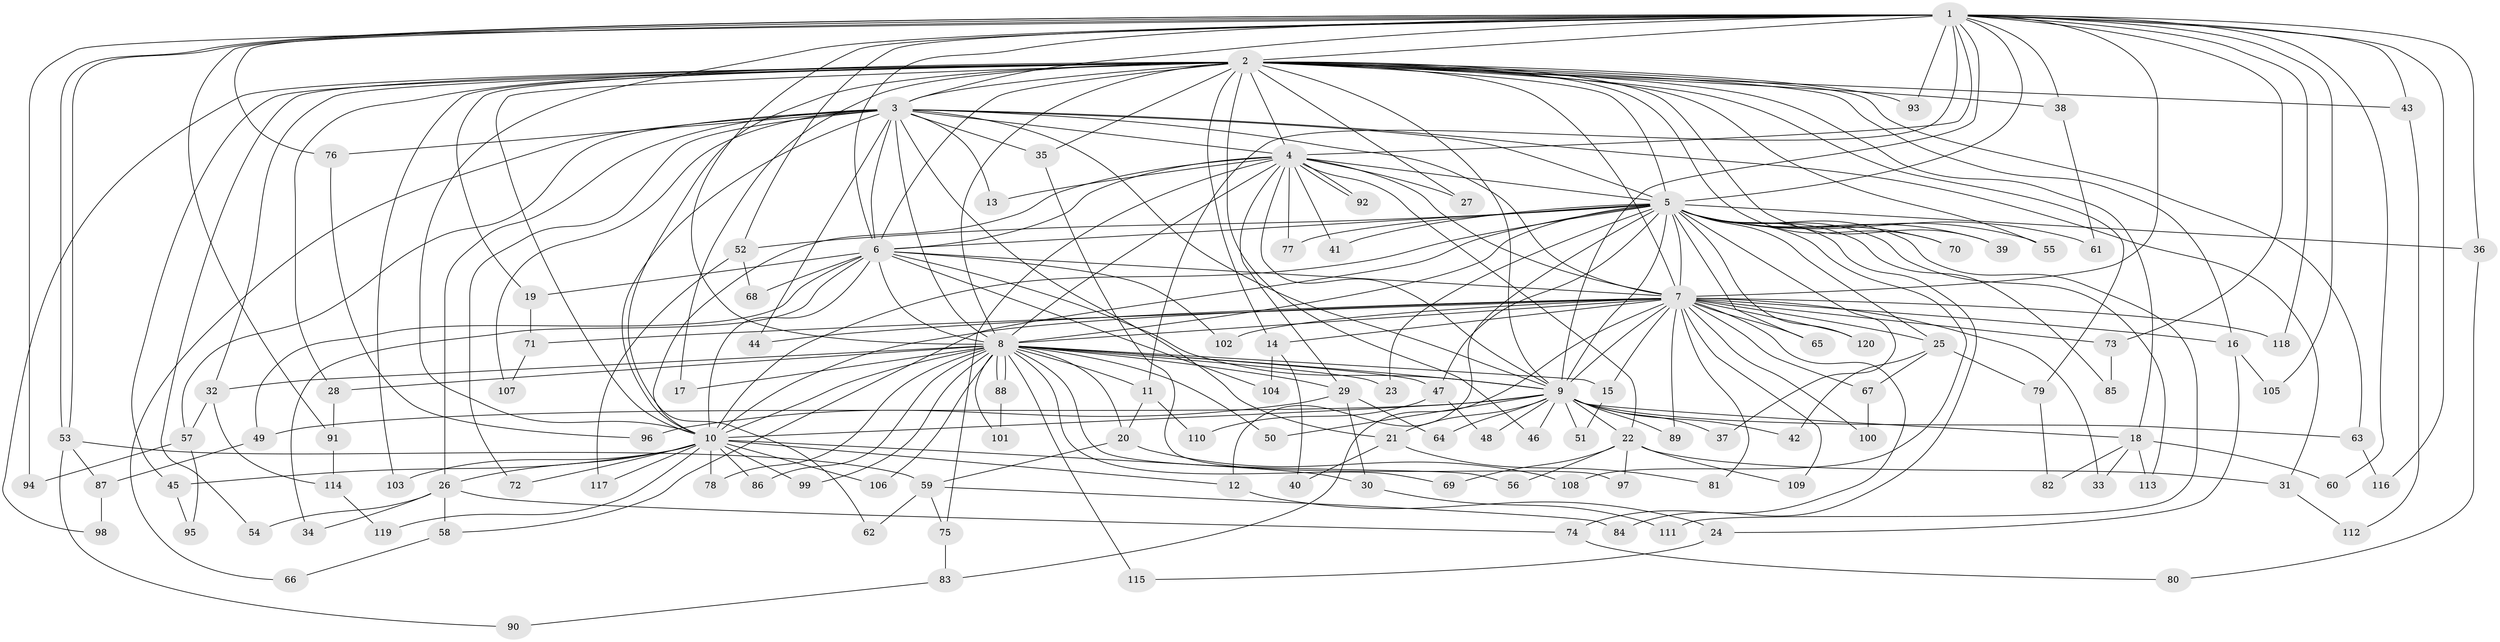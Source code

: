 // coarse degree distribution, {31: 0.0136986301369863, 16: 0.0273972602739726, 35: 0.0136986301369863, 9: 0.0136986301369863, 24: 0.0136986301369863, 17: 0.0136986301369863, 5: 0.0547945205479452, 2: 0.5753424657534246, 4: 0.0547945205479452, 6: 0.0410958904109589, 3: 0.1506849315068493, 8: 0.0136986301369863, 1: 0.0136986301369863}
// Generated by graph-tools (version 1.1) at 2025/49/03/04/25 22:49:31]
// undirected, 120 vertices, 265 edges
graph export_dot {
  node [color=gray90,style=filled];
  1;
  2;
  3;
  4;
  5;
  6;
  7;
  8;
  9;
  10;
  11;
  12;
  13;
  14;
  15;
  16;
  17;
  18;
  19;
  20;
  21;
  22;
  23;
  24;
  25;
  26;
  27;
  28;
  29;
  30;
  31;
  32;
  33;
  34;
  35;
  36;
  37;
  38;
  39;
  40;
  41;
  42;
  43;
  44;
  45;
  46;
  47;
  48;
  49;
  50;
  51;
  52;
  53;
  54;
  55;
  56;
  57;
  58;
  59;
  60;
  61;
  62;
  63;
  64;
  65;
  66;
  67;
  68;
  69;
  70;
  71;
  72;
  73;
  74;
  75;
  76;
  77;
  78;
  79;
  80;
  81;
  82;
  83;
  84;
  85;
  86;
  87;
  88;
  89;
  90;
  91;
  92;
  93;
  94;
  95;
  96;
  97;
  98;
  99;
  100;
  101;
  102;
  103;
  104;
  105;
  106;
  107;
  108;
  109;
  110;
  111;
  112;
  113;
  114;
  115;
  116;
  117;
  118;
  119;
  120;
  1 -- 2;
  1 -- 3;
  1 -- 4;
  1 -- 5;
  1 -- 6;
  1 -- 7;
  1 -- 8;
  1 -- 9;
  1 -- 10;
  1 -- 11;
  1 -- 36;
  1 -- 38;
  1 -- 43;
  1 -- 52;
  1 -- 53;
  1 -- 53;
  1 -- 60;
  1 -- 73;
  1 -- 76;
  1 -- 91;
  1 -- 93;
  1 -- 94;
  1 -- 105;
  1 -- 116;
  1 -- 118;
  2 -- 3;
  2 -- 4;
  2 -- 5;
  2 -- 6;
  2 -- 7;
  2 -- 8;
  2 -- 9;
  2 -- 10;
  2 -- 14;
  2 -- 16;
  2 -- 17;
  2 -- 18;
  2 -- 19;
  2 -- 27;
  2 -- 28;
  2 -- 32;
  2 -- 35;
  2 -- 38;
  2 -- 39;
  2 -- 43;
  2 -- 45;
  2 -- 46;
  2 -- 54;
  2 -- 55;
  2 -- 62;
  2 -- 63;
  2 -- 70;
  2 -- 79;
  2 -- 93;
  2 -- 98;
  2 -- 103;
  3 -- 4;
  3 -- 5;
  3 -- 6;
  3 -- 7;
  3 -- 8;
  3 -- 9;
  3 -- 10;
  3 -- 13;
  3 -- 21;
  3 -- 26;
  3 -- 31;
  3 -- 35;
  3 -- 44;
  3 -- 57;
  3 -- 66;
  3 -- 72;
  3 -- 76;
  3 -- 107;
  4 -- 5;
  4 -- 6;
  4 -- 7;
  4 -- 8;
  4 -- 9;
  4 -- 10;
  4 -- 13;
  4 -- 22;
  4 -- 27;
  4 -- 29;
  4 -- 41;
  4 -- 75;
  4 -- 77;
  4 -- 92;
  4 -- 92;
  5 -- 6;
  5 -- 7;
  5 -- 8;
  5 -- 9;
  5 -- 10;
  5 -- 12;
  5 -- 23;
  5 -- 25;
  5 -- 36;
  5 -- 37;
  5 -- 39;
  5 -- 41;
  5 -- 47;
  5 -- 52;
  5 -- 55;
  5 -- 58;
  5 -- 61;
  5 -- 65;
  5 -- 70;
  5 -- 77;
  5 -- 84;
  5 -- 85;
  5 -- 108;
  5 -- 111;
  5 -- 113;
  5 -- 120;
  6 -- 7;
  6 -- 8;
  6 -- 9;
  6 -- 10;
  6 -- 19;
  6 -- 34;
  6 -- 49;
  6 -- 68;
  6 -- 102;
  6 -- 104;
  7 -- 8;
  7 -- 9;
  7 -- 10;
  7 -- 14;
  7 -- 15;
  7 -- 16;
  7 -- 25;
  7 -- 33;
  7 -- 44;
  7 -- 65;
  7 -- 67;
  7 -- 71;
  7 -- 73;
  7 -- 74;
  7 -- 81;
  7 -- 83;
  7 -- 89;
  7 -- 100;
  7 -- 102;
  7 -- 109;
  7 -- 118;
  7 -- 120;
  8 -- 9;
  8 -- 10;
  8 -- 11;
  8 -- 15;
  8 -- 17;
  8 -- 20;
  8 -- 23;
  8 -- 28;
  8 -- 29;
  8 -- 32;
  8 -- 47;
  8 -- 50;
  8 -- 56;
  8 -- 69;
  8 -- 78;
  8 -- 86;
  8 -- 88;
  8 -- 88;
  8 -- 99;
  8 -- 101;
  8 -- 106;
  8 -- 115;
  9 -- 10;
  9 -- 18;
  9 -- 21;
  9 -- 22;
  9 -- 37;
  9 -- 42;
  9 -- 46;
  9 -- 48;
  9 -- 49;
  9 -- 50;
  9 -- 51;
  9 -- 63;
  9 -- 64;
  9 -- 89;
  10 -- 12;
  10 -- 26;
  10 -- 30;
  10 -- 45;
  10 -- 72;
  10 -- 78;
  10 -- 86;
  10 -- 99;
  10 -- 103;
  10 -- 106;
  10 -- 117;
  10 -- 119;
  11 -- 20;
  11 -- 110;
  12 -- 24;
  14 -- 40;
  14 -- 104;
  15 -- 51;
  16 -- 24;
  16 -- 105;
  18 -- 33;
  18 -- 60;
  18 -- 82;
  18 -- 113;
  19 -- 71;
  20 -- 59;
  20 -- 108;
  21 -- 40;
  21 -- 81;
  22 -- 31;
  22 -- 56;
  22 -- 69;
  22 -- 97;
  22 -- 109;
  24 -- 115;
  25 -- 42;
  25 -- 67;
  25 -- 79;
  26 -- 34;
  26 -- 54;
  26 -- 58;
  26 -- 74;
  28 -- 91;
  29 -- 30;
  29 -- 64;
  29 -- 96;
  30 -- 111;
  31 -- 112;
  32 -- 57;
  32 -- 114;
  35 -- 97;
  36 -- 80;
  38 -- 61;
  43 -- 112;
  45 -- 95;
  47 -- 48;
  47 -- 110;
  49 -- 87;
  52 -- 68;
  52 -- 117;
  53 -- 59;
  53 -- 87;
  53 -- 90;
  57 -- 94;
  57 -- 95;
  58 -- 66;
  59 -- 62;
  59 -- 75;
  59 -- 84;
  63 -- 116;
  67 -- 100;
  71 -- 107;
  73 -- 85;
  74 -- 80;
  75 -- 83;
  76 -- 96;
  79 -- 82;
  83 -- 90;
  87 -- 98;
  88 -- 101;
  91 -- 114;
  114 -- 119;
}
